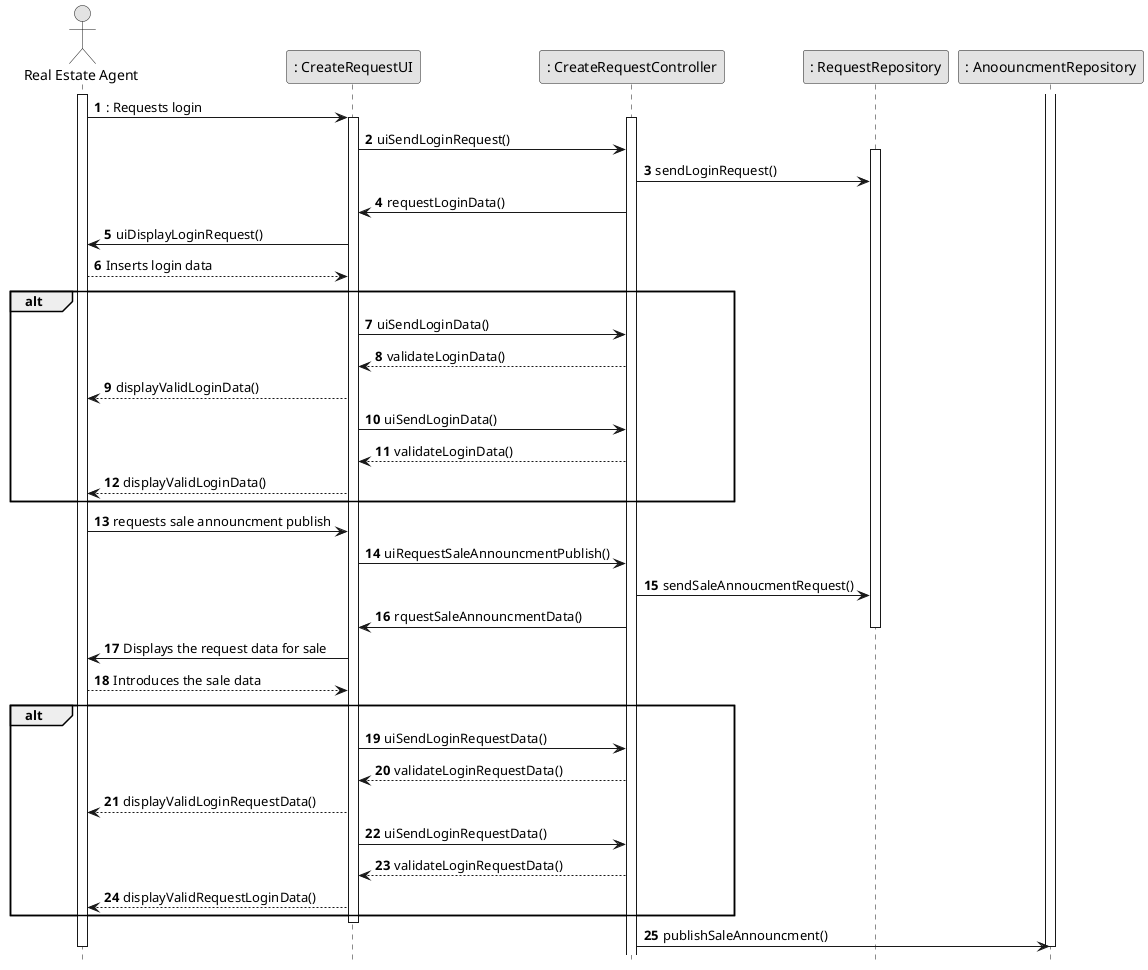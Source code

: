 @startuml
skinparam monochrome true
skinparam packageStyle rectangle
skinparam shadowing false

autonumber

hide footbox
actor " Real Estate Agent" as ADM
participant ": CreateRequestUI" as UI
participant ": CreateRequestController" as CTRL
participant ": RequestRepository" as RRP
participant ": AnoouncmentRepository" as ARP



activate ADM

        ADM -> UI :: Requests login

        activate UI
         activate CTRL
                    UI -> CTRL : uiSendLoginRequest()
                    activate RRP
                    CTRL -> RRP :sendLoginRequest()

            CTRL->UI  : requestLoginData()

            UI-> ADM : uiDisplayLoginRequest()
            ADM --> UI: Inserts login data

             alt

             UI-> CTRL : uiSendLoginData()
             CTRL--> UI : validateLoginData()
             UI --> ADM : displayValidLoginData()



              UI-> CTRL : uiSendLoginData()
                          CTRL--> UI : validateLoginData()
                          UI --> ADM : displayValidLoginData()


             end alt

ADM -> UI : requests sale announcment publish
UI -> CTRL: uiRequestSaleAnnouncmentPublish()
CTRL -> RRP : sendSaleAnnoucmentRequest()
CTRL -> UI: rquestSaleAnnouncmentData()
deactivate RRP
UI -> ADM : Displays the request data for sale
ADM --> UI : Introduces the sale data

 alt

             UI-> CTRL : uiSendLoginRequestData()
             CTRL--> UI : validateLoginRequestData()
             UI --> ADM : displayValidLoginRequestData()



              UI-> CTRL : uiSendLoginRequestData()
                          CTRL--> UI : validateLoginRequestData()
                          UI --> ADM : displayValidRequestLoginData()



             end alt






    deactivate UI

activate ARP
             CTRL -> ARP: publishSaleAnnouncment()
             deactivate ARP


deactivate ADM


@enduml
